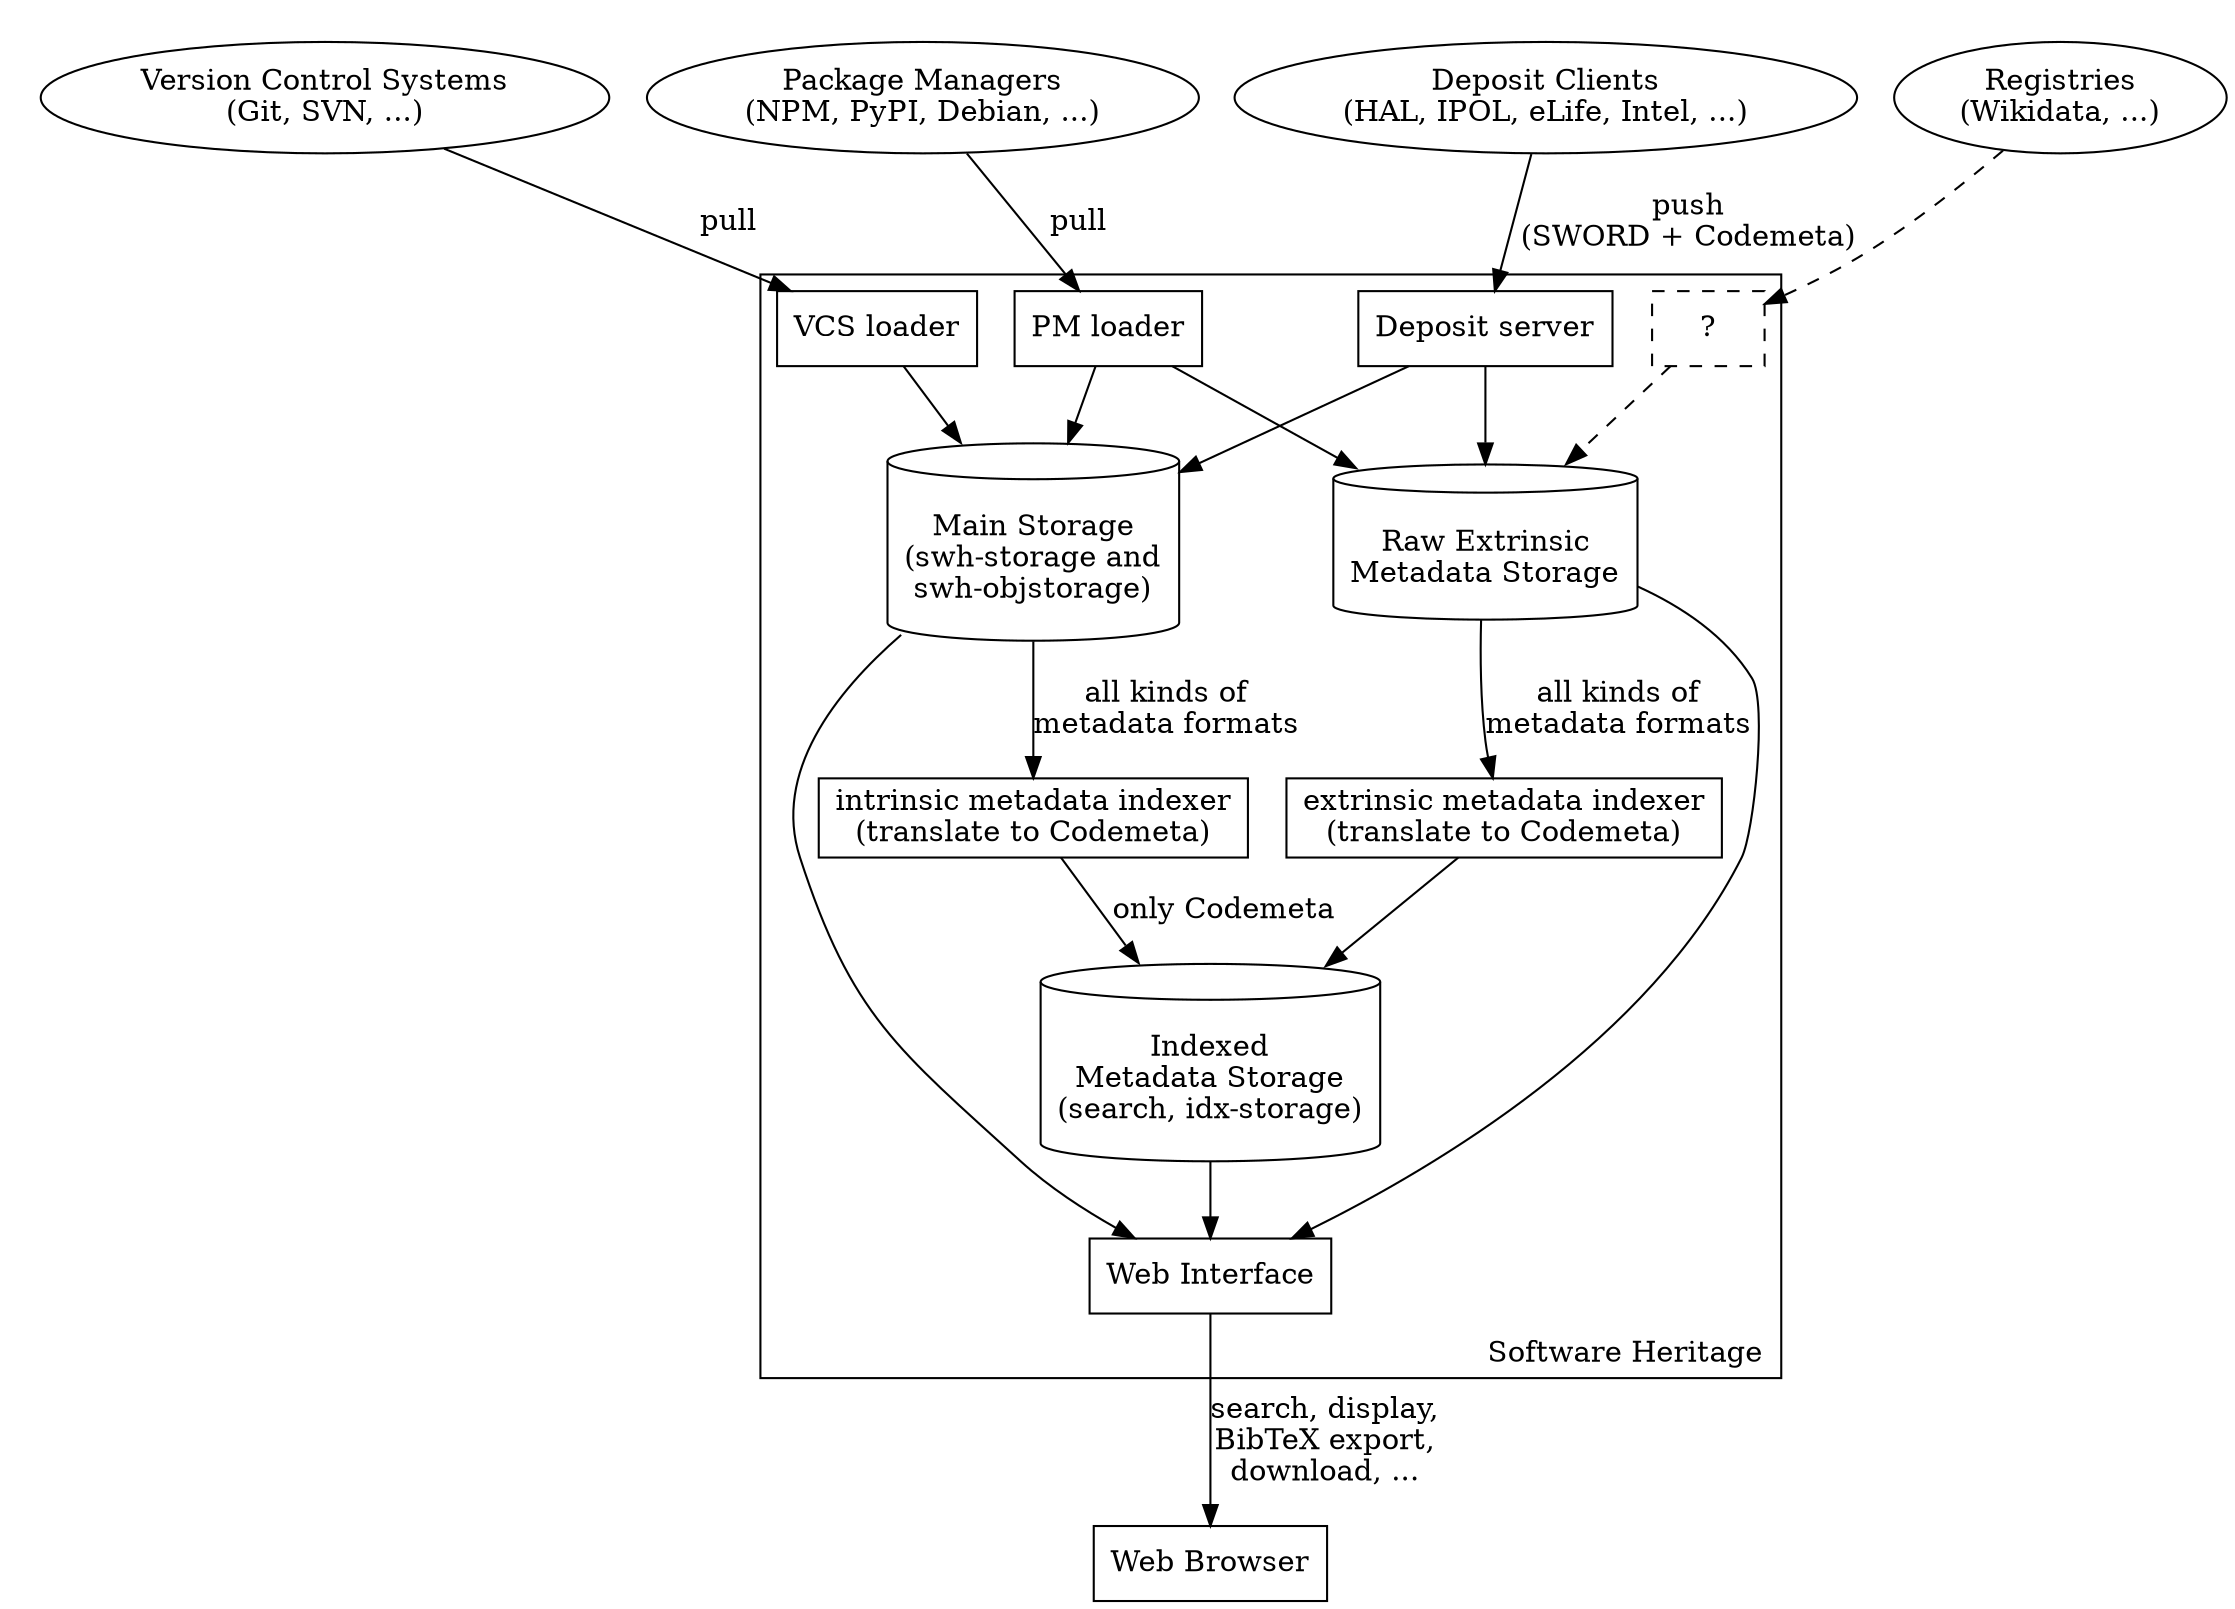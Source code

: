 digraph metadata_flow {
    subgraph cluster_forges {
        style=invis;
        origin_vcs [label="Version Control Systems\n(Git, SVN, ...)"];
        origin_pm [label="Package Managers\n(NPM, PyPI, Debian, ...)"];
    }
    subgraph internet {
        rank=same;
        deposit_client [label="Deposit Clients\n(HAL, IPOL, eLife, Intel, ...)"];
        registries [label="Registries\n(Wikidata, ...)"];
    }

    subgraph cluster_SWH {
        label="Software Heritage";
        labeljust="r";
        labelloc="b";
        loader_vcs [label="VCS loader", shape="box"];
        loader_pm [label="PM loader", shape="box"];
        deposit_server [label="Deposit server", shape="box"];
        indexer_extr [label="extrinsic metadata indexer\n(translate to Codemeta)", shape="box"];
        indexer_intr [label="intrinsic metadata indexer\n(translate to Codemeta)", shape="box"];
        registry_fetcher[label="?", style="dashed", shape="box"];

        storage [label="\nMain Storage\n(swh-storage and\nswh-objstorage)", shape=cylinder];
        remd_storage [label="\nRaw Extrinsic\nMetadata Storage", shape=cylinder];
        indexed_storage [label="\nIndexed\nMetadata Storage\n(search, idx-storage)", shape=cylinder];

        webapp [label="Web Interface", shape="box"];
    }

    subgraph users {
        browser [label="Web Browser", shape="box"]
    }

    origin_vcs -> loader_vcs [label="pull"];
    loader_vcs -> storage;
    origin_pm -> loader_pm [label="pull"]
    loader_pm -> {storage, remd_storage};
    deposit_client -> deposit_server [label="push\n(SWORD + Codemeta)"];
    deposit_server -> {storage, remd_storage};

    registries -> registry_fetcher -> remd_storage [style="dashed"];

    storage -> indexer_intr [label="all kinds of\nmetadata formats"];
    indexer_intr -> indexed_storage [label="only Codemeta"];
    remd_storage -> indexer_extr [label="all kinds of\nmetadata formats"];
    indexer_extr-> indexed_storage;

    {storage, remd_storage, indexed_storage} -> webapp;
    webapp -> browser [label="search, display,\nBibTeX export,\ndownload, ..."];
}
